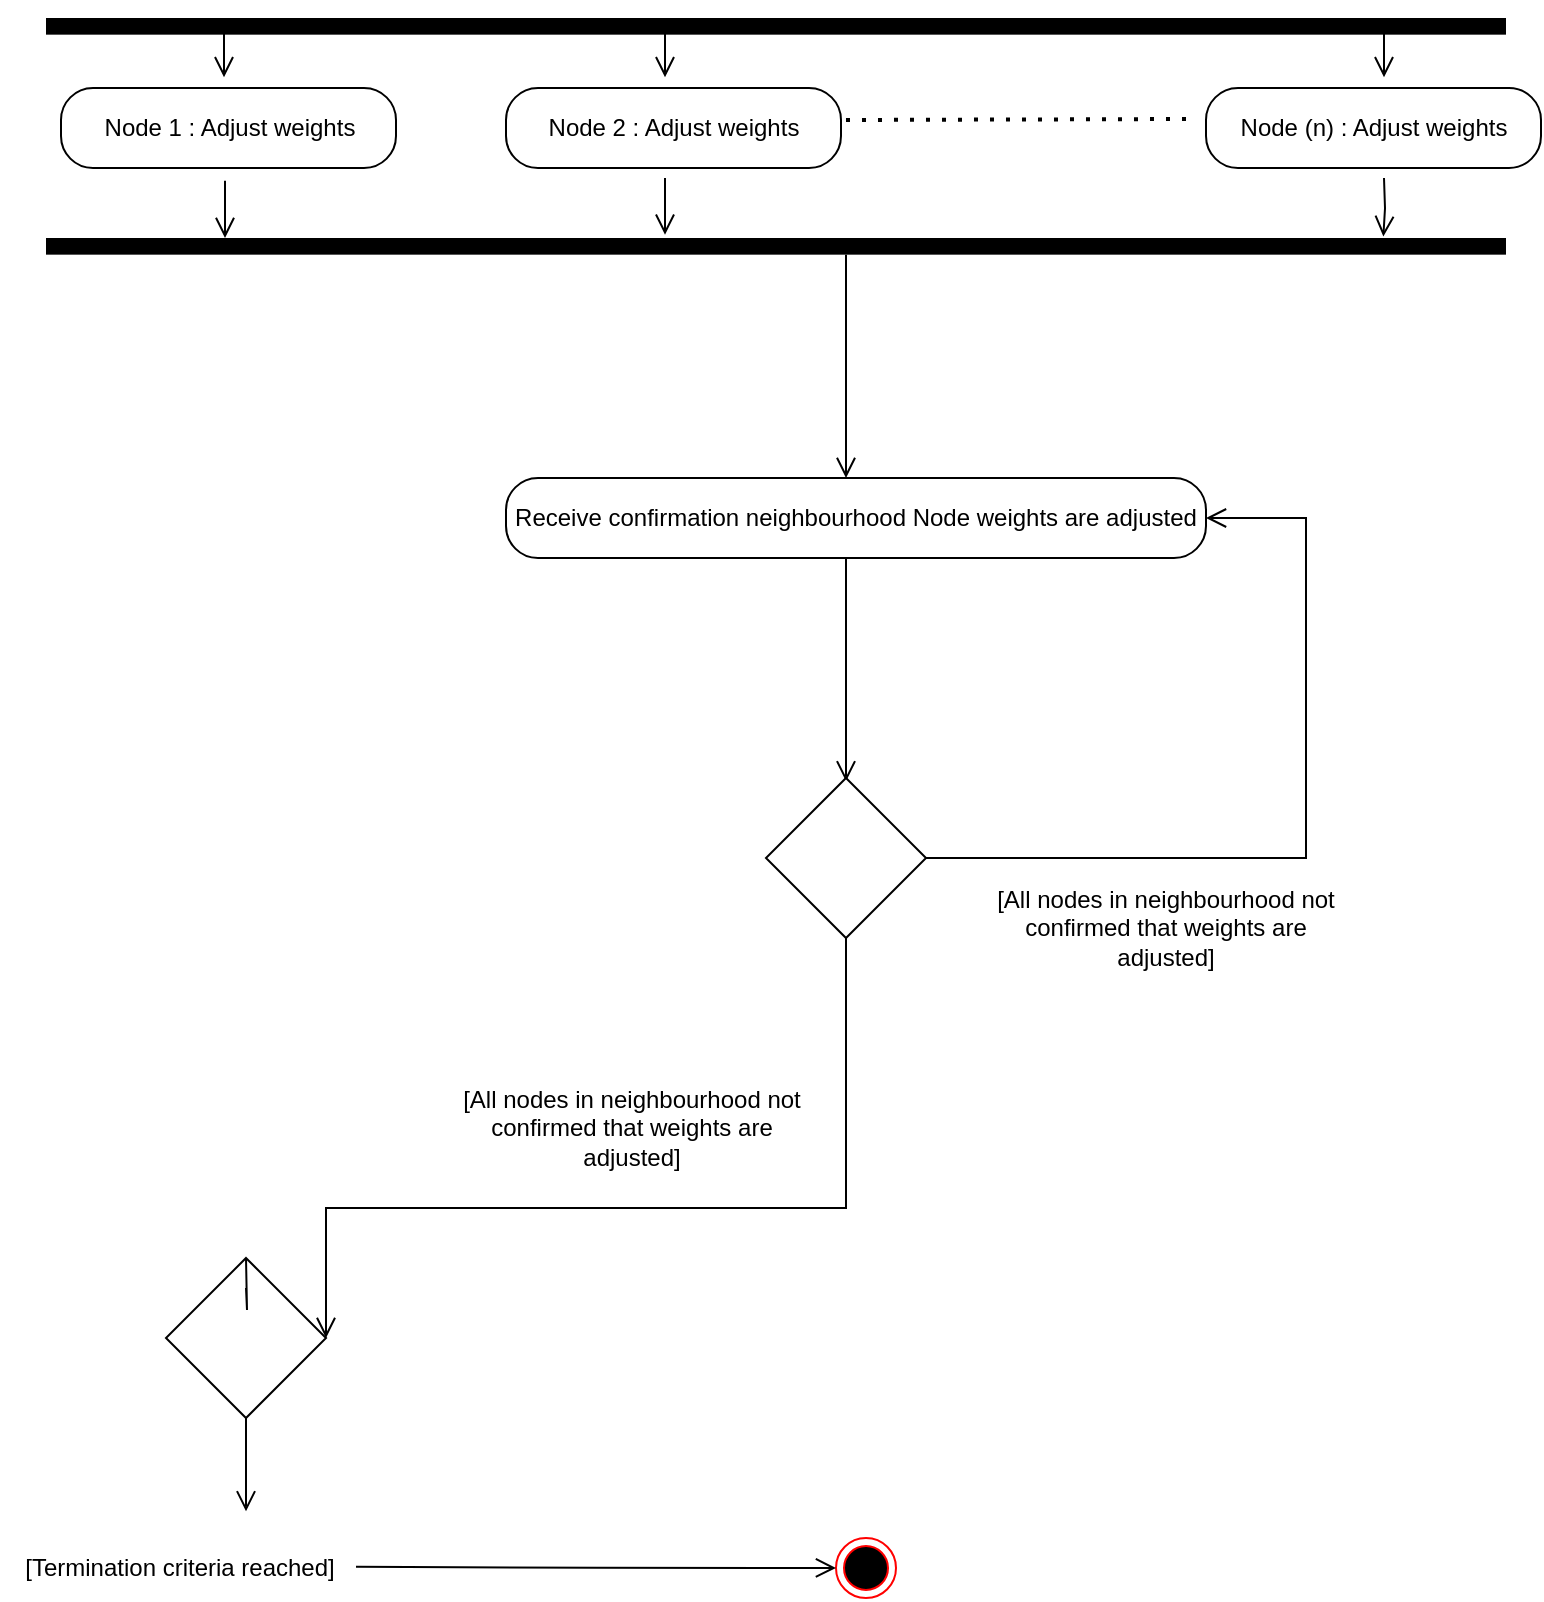 <mxfile version="15.8.3" type="github">
  <diagram id="KT-87yykqK8TVKUzaxC3" name="Page-1">
    <mxGraphModel dx="211" dy="-632" grid="1" gridSize="10" guides="1" tooltips="1" connect="1" arrows="1" fold="1" page="1" pageScale="1" pageWidth="827" pageHeight="1169" math="0" shadow="0">
      <root>
        <mxCell id="0" />
        <mxCell id="1" parent="0" />
        <mxCell id="LN7OU6Dx7ajpe7y_HlBM-1" value="" style="edgeStyle=orthogonalEdgeStyle;html=1;verticalAlign=bottom;endArrow=open;endSize=8;strokeColor=#000000;rounded=0;" edge="1" parent="1">
          <mxGeometry relative="1" as="geometry">
            <mxPoint x="939.5" y="2210" as="targetPoint" />
            <mxPoint x="939" y="2181.33" as="sourcePoint" />
            <Array as="points">
              <mxPoint x="939" y="2209.66" />
              <mxPoint x="939" y="2209.66" />
            </Array>
          </mxGeometry>
        </mxCell>
        <mxCell id="LN7OU6Dx7ajpe7y_HlBM-2" value="" style="endArrow=none;dashed=1;html=1;dashPattern=1 3;strokeWidth=2;rounded=0;" edge="1" parent="1">
          <mxGeometry width="50" height="50" relative="1" as="geometry">
            <mxPoint x="1250" y="2231" as="sourcePoint" />
            <mxPoint x="1420" y="2230.5" as="targetPoint" />
          </mxGeometry>
        </mxCell>
        <mxCell id="LN7OU6Dx7ajpe7y_HlBM-3" value="" style="edgeStyle=orthogonalEdgeStyle;html=1;verticalAlign=bottom;endArrow=open;endSize=8;strokeColor=#000000;rounded=0;" edge="1" parent="1">
          <mxGeometry relative="1" as="geometry">
            <mxPoint x="1250" y="2410" as="targetPoint" />
            <mxPoint x="1250" y="2298.33" as="sourcePoint" />
            <Array as="points">
              <mxPoint x="1250" y="2388.33" />
              <mxPoint x="1250" y="2388.33" />
            </Array>
          </mxGeometry>
        </mxCell>
        <mxCell id="LN7OU6Dx7ajpe7y_HlBM-4" value="Receive confirmation neighbourhood Node weights are adjusted" style="rounded=1;whiteSpace=wrap;html=1;arcSize=40;fontColor=#000000;fillColor=#FFFFFF;strokeColor=#000000;" vertex="1" parent="1">
          <mxGeometry x="1080" y="2410" width="350" height="40" as="geometry" />
        </mxCell>
        <mxCell id="LN7OU6Dx7ajpe7y_HlBM-5" value="" style="edgeStyle=orthogonalEdgeStyle;html=1;verticalAlign=bottom;endArrow=open;endSize=8;strokeColor=#000000;rounded=0;" edge="1" parent="1">
          <mxGeometry relative="1" as="geometry">
            <mxPoint x="1250" y="2561.67" as="targetPoint" />
            <mxPoint x="1250" y="2450" as="sourcePoint" />
            <Array as="points">
              <mxPoint x="1250.42" y="2470" />
              <mxPoint x="1250.42" y="2470" />
            </Array>
          </mxGeometry>
        </mxCell>
        <mxCell id="LN7OU6Dx7ajpe7y_HlBM-6" value="" style="rhombus;whiteSpace=wrap;html=1;" vertex="1" parent="1">
          <mxGeometry x="1210" y="2560" width="80" height="80" as="geometry" />
        </mxCell>
        <mxCell id="LN7OU6Dx7ajpe7y_HlBM-7" value="" style="edgeStyle=orthogonalEdgeStyle;html=1;verticalAlign=bottom;endArrow=open;endSize=8;strokeColor=#000000;rounded=0;entryX=1;entryY=0.5;entryDx=0;entryDy=0;" edge="1" parent="1" target="LN7OU6Dx7ajpe7y_HlBM-9">
          <mxGeometry relative="1" as="geometry">
            <mxPoint x="1250" y="2751.67" as="targetPoint" />
            <mxPoint x="1250" y="2640" as="sourcePoint" />
            <Array as="points">
              <mxPoint x="1250" y="2775" />
            </Array>
          </mxGeometry>
        </mxCell>
        <mxCell id="LN7OU6Dx7ajpe7y_HlBM-8" value="" style="edgeStyle=orthogonalEdgeStyle;html=1;verticalAlign=bottom;endArrow=open;endSize=8;strokeColor=#000000;rounded=0;entryX=1;entryY=0.5;entryDx=0;entryDy=0;exitX=1;exitY=0.5;exitDx=0;exitDy=0;" edge="1" parent="1" source="LN7OU6Dx7ajpe7y_HlBM-6">
          <mxGeometry relative="1" as="geometry">
            <mxPoint x="1430.0" y="2430" as="targetPoint" />
            <mxPoint x="1480" y="2580" as="sourcePoint" />
            <Array as="points">
              <mxPoint x="1480" y="2600" />
              <mxPoint x="1480" y="2430" />
            </Array>
          </mxGeometry>
        </mxCell>
        <mxCell id="LN7OU6Dx7ajpe7y_HlBM-10" value="" style="edgeStyle=orthogonalEdgeStyle;html=1;verticalAlign=bottom;endArrow=open;endSize=8;strokeColor=#000000;rounded=0;startArrow=none;" edge="1" parent="1" source="LN7OU6Dx7ajpe7y_HlBM-9">
          <mxGeometry relative="1" as="geometry">
            <mxPoint x="950" y="2926.67" as="targetPoint" />
            <mxPoint x="950" y="2815" as="sourcePoint" />
            <Array as="points">
              <mxPoint x="950.42" y="2835" />
              <mxPoint x="950.42" y="2835" />
            </Array>
          </mxGeometry>
        </mxCell>
        <mxCell id="LN7OU6Dx7ajpe7y_HlBM-11" value="" style="ellipse;html=1;shape=endState;fillColor=#000000;strokeColor=#ff0000;" vertex="1" parent="1">
          <mxGeometry x="1245" y="2940" width="30" height="30" as="geometry" />
        </mxCell>
        <mxCell id="LN7OU6Dx7ajpe7y_HlBM-12" value="" style="edgeStyle=orthogonalEdgeStyle;html=1;verticalAlign=bottom;endArrow=open;endSize=8;strokeColor=#000000;rounded=0;entryX=0;entryY=0.5;entryDx=0;entryDy=0;exitX=1;exitY=0.5;exitDx=0;exitDy=0;" edge="1" parent="1" target="LN7OU6Dx7ajpe7y_HlBM-11">
          <mxGeometry relative="1" as="geometry">
            <mxPoint x="1130" y="2954.41" as="targetPoint" />
            <mxPoint x="1005" y="2954.41" as="sourcePoint" />
            <Array as="points" />
          </mxGeometry>
        </mxCell>
        <mxCell id="LN7OU6Dx7ajpe7y_HlBM-13" value="" style="edgeStyle=orthogonalEdgeStyle;html=1;verticalAlign=bottom;endArrow=open;endSize=8;strokeColor=#000000;rounded=0;" edge="1" parent="1">
          <mxGeometry relative="1" as="geometry">
            <mxPoint x="939.5" y="2290" as="targetPoint" />
            <mxPoint x="939.5" y="2261.33" as="sourcePoint" />
            <Array as="points">
              <mxPoint x="940" y="2261.67" />
              <mxPoint x="940" y="2261.67" />
            </Array>
          </mxGeometry>
        </mxCell>
        <mxCell id="LN7OU6Dx7ajpe7y_HlBM-14" value="" style="edgeStyle=orthogonalEdgeStyle;html=1;verticalAlign=bottom;endArrow=open;endSize=8;strokeColor=#000000;rounded=0;" edge="1" parent="1">
          <mxGeometry relative="1" as="geometry">
            <mxPoint x="1159.5" y="2210" as="targetPoint" />
            <mxPoint x="1159.5" y="2181.33" as="sourcePoint" />
            <Array as="points">
              <mxPoint x="1159" y="2209.66" />
              <mxPoint x="1159" y="2209.66" />
            </Array>
          </mxGeometry>
        </mxCell>
        <mxCell id="LN7OU6Dx7ajpe7y_HlBM-15" value="" style="edgeStyle=orthogonalEdgeStyle;html=1;verticalAlign=bottom;endArrow=open;endSize=8;strokeColor=#000000;rounded=0;" edge="1" parent="1">
          <mxGeometry relative="1" as="geometry">
            <mxPoint x="1159.5" y="2288.67" as="targetPoint" />
            <mxPoint x="1159.5" y="2260" as="sourcePoint" />
            <Array as="points">
              <mxPoint x="1159" y="2288.33" />
              <mxPoint x="1159" y="2288.33" />
            </Array>
          </mxGeometry>
        </mxCell>
        <mxCell id="LN7OU6Dx7ajpe7y_HlBM-16" value="" style="edgeStyle=orthogonalEdgeStyle;html=1;verticalAlign=bottom;endArrow=open;endSize=8;strokeColor=#000000;rounded=0;" edge="1" parent="1">
          <mxGeometry relative="1" as="geometry">
            <mxPoint x="1519" y="2210" as="targetPoint" />
            <mxPoint x="1519" y="2181.33" as="sourcePoint" />
            <Array as="points">
              <mxPoint x="1518.5" y="2209.66" />
              <mxPoint x="1518.5" y="2209.66" />
            </Array>
          </mxGeometry>
        </mxCell>
        <mxCell id="LN7OU6Dx7ajpe7y_HlBM-17" value="" style="edgeStyle=orthogonalEdgeStyle;html=1;verticalAlign=bottom;endArrow=open;endSize=8;strokeColor=#000000;rounded=0;entryX=1.096;entryY=0.916;entryDx=0;entryDy=0;entryPerimeter=0;" edge="1" parent="1">
          <mxGeometry relative="1" as="geometry">
            <mxPoint x="1518.68" y="2289.2" as="targetPoint" />
            <mxPoint x="1519" y="2260" as="sourcePoint" />
            <Array as="points" />
          </mxGeometry>
        </mxCell>
        <mxCell id="LN7OU6Dx7ajpe7y_HlBM-18" value="[All nodes in neighbourhood not confirmed that weights are adjusted]" style="text;html=1;strokeColor=none;fillColor=none;align=center;verticalAlign=middle;whiteSpace=wrap;rounded=0;labelBackgroundColor=#FFFFFF;" vertex="1" parent="1">
          <mxGeometry x="1320" y="2620" width="180" height="30" as="geometry" />
        </mxCell>
        <mxCell id="LN7OU6Dx7ajpe7y_HlBM-19" value="[All nodes in neighbourhood not confirmed that weights are adjusted]" style="text;html=1;strokeColor=none;fillColor=none;align=center;verticalAlign=middle;whiteSpace=wrap;rounded=0;labelBackgroundColor=#FFFFFF;" vertex="1" parent="1">
          <mxGeometry x="1052.5" y="2720" width="180" height="30" as="geometry" />
        </mxCell>
        <mxCell id="LN7OU6Dx7ajpe7y_HlBM-20" value="[Termination criteria reached]" style="text;html=1;strokeColor=none;fillColor=none;align=center;verticalAlign=middle;whiteSpace=wrap;rounded=0;labelBackgroundColor=#FFFFFF;" vertex="1" parent="1">
          <mxGeometry x="827" y="2940" width="180" height="30" as="geometry" />
        </mxCell>
        <mxCell id="LN7OU6Dx7ajpe7y_HlBM-21" value="&lt;span style=&quot;text-align: left&quot;&gt;Node 1 : Adjust weights&lt;/span&gt;" style="rounded=1;whiteSpace=wrap;html=1;arcSize=40;fontColor=#000000;fillColor=#FFFFFF;strokeColor=#000000;" vertex="1" parent="1">
          <mxGeometry x="857.5" y="2215" width="167.5" height="40" as="geometry" />
        </mxCell>
        <mxCell id="LN7OU6Dx7ajpe7y_HlBM-22" value="&lt;span style=&quot;text-align: left&quot;&gt;Node 2 : Adjust weights&lt;/span&gt;" style="rounded=1;whiteSpace=wrap;html=1;arcSize=40;fontColor=#000000;fillColor=#FFFFFF;strokeColor=#000000;" vertex="1" parent="1">
          <mxGeometry x="1080" y="2215" width="167.5" height="40" as="geometry" />
        </mxCell>
        <mxCell id="LN7OU6Dx7ajpe7y_HlBM-23" value="" style="html=1;points=[];perimeter=orthogonalPerimeter;fillColor=#000000;strokeColor=none;direction=north;" vertex="1" parent="1">
          <mxGeometry x="850" y="2180" width="730" height="8.33" as="geometry" />
        </mxCell>
        <mxCell id="LN7OU6Dx7ajpe7y_HlBM-24" value="" style="html=1;points=[];perimeter=orthogonalPerimeter;fillColor=#000000;strokeColor=none;direction=north;" vertex="1" parent="1">
          <mxGeometry x="850" y="2290" width="730" height="8.33" as="geometry" />
        </mxCell>
        <mxCell id="LN7OU6Dx7ajpe7y_HlBM-25" value="&lt;span style=&quot;text-align: left&quot;&gt;Node (n) : Adjust weights&lt;/span&gt;" style="rounded=1;whiteSpace=wrap;html=1;arcSize=40;fontColor=#000000;fillColor=#FFFFFF;strokeColor=#000000;" vertex="1" parent="1">
          <mxGeometry x="1430" y="2215" width="167.5" height="40" as="geometry" />
        </mxCell>
        <mxCell id="LN7OU6Dx7ajpe7y_HlBM-9" value="" style="rhombus;whiteSpace=wrap;html=1;" vertex="1" parent="1">
          <mxGeometry x="910" y="2800" width="80" height="80" as="geometry" />
        </mxCell>
        <mxCell id="LN7OU6Dx7ajpe7y_HlBM-26" value="" style="edgeStyle=orthogonalEdgeStyle;html=1;verticalAlign=bottom;endArrow=none;endSize=8;strokeColor=#000000;rounded=0;" edge="1" parent="1" target="LN7OU6Dx7ajpe7y_HlBM-9">
          <mxGeometry relative="1" as="geometry">
            <mxPoint x="950" y="2926.67" as="targetPoint" />
            <mxPoint x="950" y="2815" as="sourcePoint" />
            <Array as="points" />
          </mxGeometry>
        </mxCell>
      </root>
    </mxGraphModel>
  </diagram>
</mxfile>
